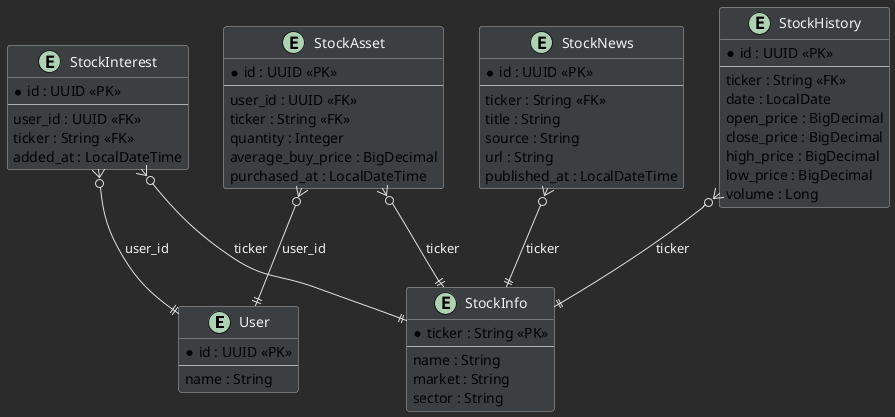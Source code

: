 @startuml
' 다크 테마 스타일 유지
skinparam backgroundColor #2b2b2b
skinparam classBackgroundColor #3c3f41
skinparam classBorderColor #b0b0b0
skinparam classFontColor #f0f0f0
skinparam ArrowColor #e0e0e0
skinparam ArrowFontColor #f0f0f0

entity User {
  * id : UUID <<PK>>
  --
  name : String
}

entity StockInfo {
  * ticker : String <<PK>>
  --
  name : String
  market : String
  sector : String
}

entity StockAsset {
  * id : UUID <<PK>>
  --
  user_id : UUID <<FK>>
  ticker : String <<FK>>
  quantity : Integer
  average_buy_price : BigDecimal
  purchased_at : LocalDateTime
}

entity StockInterest {
  * id : UUID <<PK>>
  --
  user_id : UUID <<FK>>
  ticker : String <<FK>>
  added_at : LocalDateTime
}

entity StockHistory {
  * id : UUID <<PK>>
  --
  ticker : String <<FK>>
  date : LocalDate
  open_price : BigDecimal
  close_price : BigDecimal
  high_price : BigDecimal
  low_price : BigDecimal
  volume : Long
}

entity StockNews {
  * id : UUID <<PK>>
  --
  ticker : String <<FK>>
  title : String
  source : String
  url : String
  published_at : LocalDateTime
}

' 관계 정의
StockAsset }o--|| User : user_id
StockAsset }o--|| StockInfo : ticker

StockInterest }o--|| User : user_id
StockInterest }o--|| StockInfo : ticker

StockHistory }o--|| StockInfo : ticker
StockNews }o--|| StockInfo : ticker
@enduml
